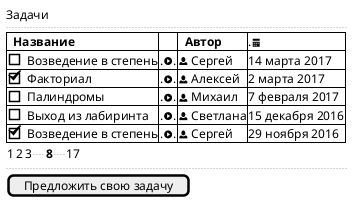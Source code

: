 @startuml
salt
{
    Задачи
    ..
    {#
        <b>  Название           |.|<b>  Автор |.<&calendar>
        [ ]Возведение в степень |.<&play-circle>.|<&person> Сергей   | 14 марта 2017
        [X]Факториал            |.<&play-circle>.|<&person> Алексей  | 2 марта 2017
        [ ]Палиндромы           |.<&play-circle>.|<&person> Михаил   | 7 февраля 2017
        [ ]Выход из лабиринта   |.<&play-circle>.|<&person> Светлана | 15 декабря 2016
        [X]Возведение в степень |.<&play-circle>.|<&person> Сергей   | 29 ноября 2016
    }
    {1|2|3|...|<b>8|...|17}
    ..
    [Предложить свою задачу]
}
@enduml